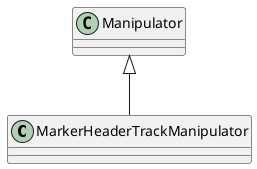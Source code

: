 @startuml
class MarkerHeaderTrackManipulator {
}
Manipulator <|-- MarkerHeaderTrackManipulator
@enduml
